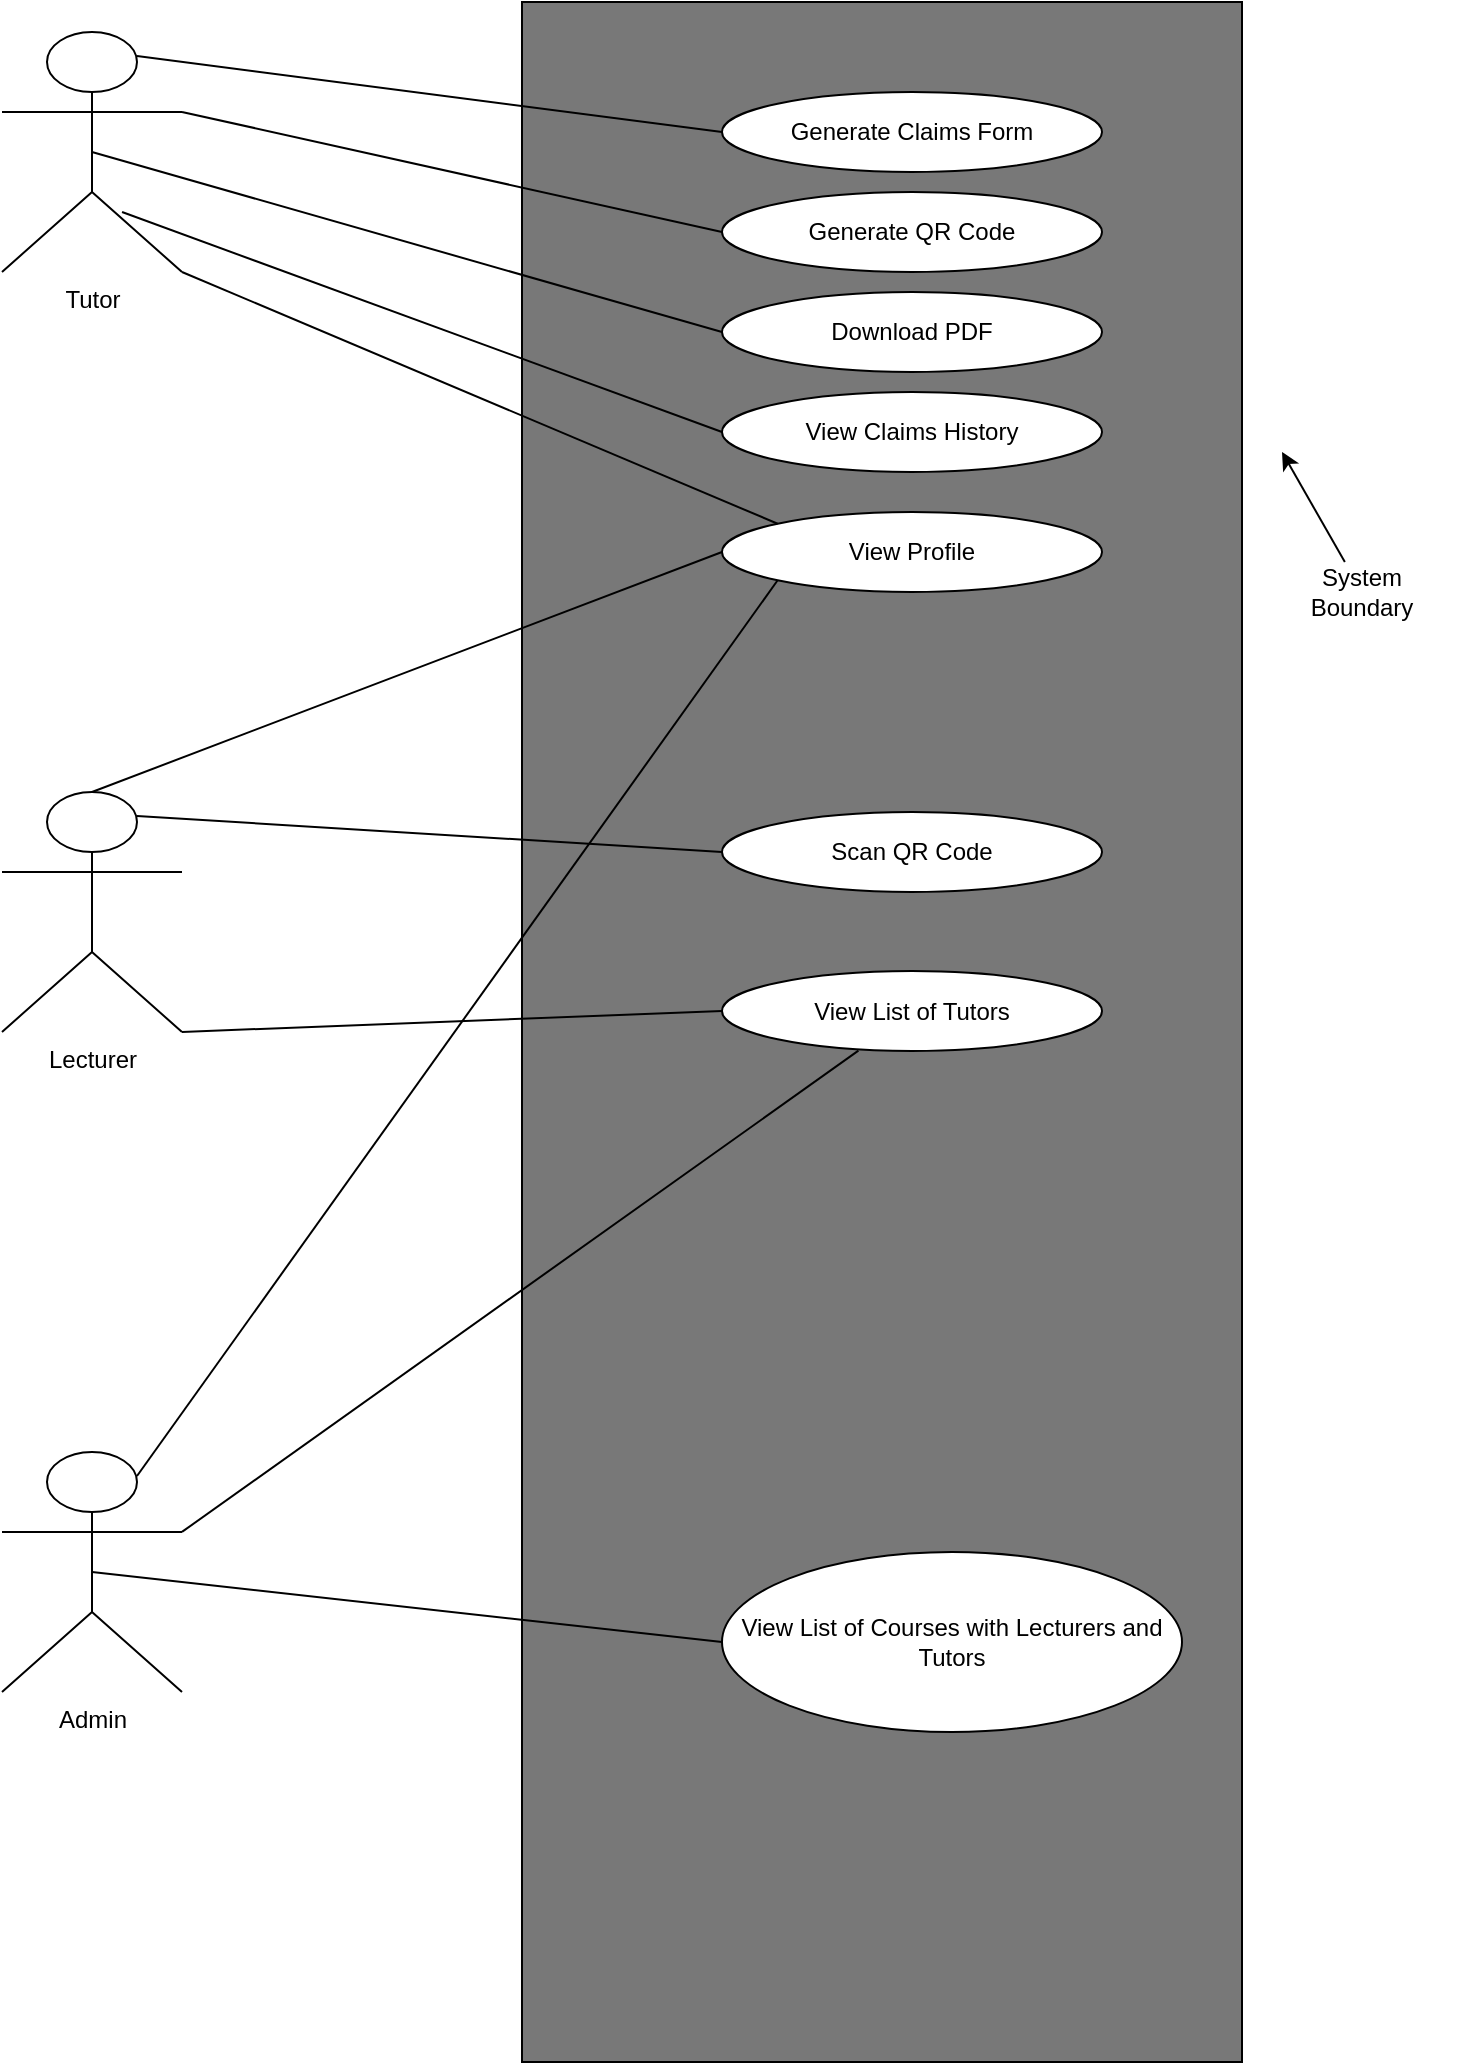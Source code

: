 <mxfile version="10.6.7" type="device"><diagram id="lAI-kKP2EL1cCzphT5OG" name="Page-1"><mxGraphModel dx="1010" dy="582" grid="1" gridSize="10" guides="1" tooltips="1" connect="1" arrows="1" fold="1" page="1" pageScale="1" pageWidth="850" pageHeight="1100" math="0" shadow="0"><root><mxCell id="0"/><mxCell id="1" parent="0"/><mxCell id="Kw2Wj8QQFueljKCzBYdv-2" value="" style="rounded=0;whiteSpace=wrap;html=1;fillColor=#787878;" parent="1" vertex="1"><mxGeometry x="360" y="45" width="360" height="1030" as="geometry"/></mxCell><mxCell id="FeKxXAd5pNQDc2q6K9He-1" value="Tutor" style="shape=umlActor;verticalLabelPosition=bottom;labelBackgroundColor=#ffffff;verticalAlign=top;html=1;outlineConnect=0;" parent="1" vertex="1"><mxGeometry x="100" y="60" width="90" height="120" as="geometry"/></mxCell><mxCell id="FeKxXAd5pNQDc2q6K9He-2" value="Lecturer" style="shape=umlActor;verticalLabelPosition=bottom;labelBackgroundColor=#ffffff;verticalAlign=top;html=1;outlineConnect=0;" parent="1" vertex="1"><mxGeometry x="100" y="440" width="90" height="120" as="geometry"/></mxCell><mxCell id="FeKxXAd5pNQDc2q6K9He-3" value="Admin" style="shape=umlActor;verticalLabelPosition=bottom;labelBackgroundColor=#ffffff;verticalAlign=top;html=1;outlineConnect=0;" parent="1" vertex="1"><mxGeometry x="100" y="770" width="90" height="120" as="geometry"/></mxCell><mxCell id="FeKxXAd5pNQDc2q6K9He-13" value="Generate Claims Form" style="ellipse;whiteSpace=wrap;html=1;" parent="1" vertex="1"><mxGeometry x="460" y="90" width="190" height="40" as="geometry"/></mxCell><mxCell id="FeKxXAd5pNQDc2q6K9He-14" value="Generate QR Code" style="ellipse;whiteSpace=wrap;html=1;" parent="1" vertex="1"><mxGeometry x="460" y="140" width="190" height="40" as="geometry"/></mxCell><mxCell id="FeKxXAd5pNQDc2q6K9He-15" value="Download PDF" style="ellipse;whiteSpace=wrap;html=1;" parent="1" vertex="1"><mxGeometry x="460" y="190" width="190" height="40" as="geometry"/></mxCell><mxCell id="FeKxXAd5pNQDc2q6K9He-16" value="View Claims History" style="ellipse;whiteSpace=wrap;html=1;" parent="1" vertex="1"><mxGeometry x="460" y="240" width="190" height="40" as="geometry"/></mxCell><mxCell id="FeKxXAd5pNQDc2q6K9He-17" value="View Profile" style="ellipse;whiteSpace=wrap;html=1;" parent="1" vertex="1"><mxGeometry x="460" y="300" width="190" height="40" as="geometry"/></mxCell><mxCell id="FeKxXAd5pNQDc2q6K9He-18" value="Scan QR Code" style="ellipse;whiteSpace=wrap;html=1;" parent="1" vertex="1"><mxGeometry x="460" y="450" width="190" height="40" as="geometry"/></mxCell><mxCell id="FeKxXAd5pNQDc2q6K9He-19" value="View List of Tutors" style="ellipse;whiteSpace=wrap;html=1;" parent="1" vertex="1"><mxGeometry x="460" y="529.5" width="190" height="40" as="geometry"/></mxCell><mxCell id="FeKxXAd5pNQDc2q6K9He-20" value="View List of Courses with Lecturers and Tutors" style="ellipse;whiteSpace=wrap;html=1;" parent="1" vertex="1"><mxGeometry x="460" y="820" width="230" height="90" as="geometry"/></mxCell><mxCell id="FeKxXAd5pNQDc2q6K9He-21" value="" style="endArrow=none;html=1;entryX=0;entryY=0.5;entryDx=0;entryDy=0;exitX=0.5;exitY=0.5;exitDx=0;exitDy=0;exitPerimeter=0;" parent="1" source="FeKxXAd5pNQDc2q6K9He-3" target="FeKxXAd5pNQDc2q6K9He-20" edge="1"><mxGeometry width="50" height="50" relative="1" as="geometry"><mxPoint x="270" y="870" as="sourcePoint"/><mxPoint x="320" y="820" as="targetPoint"/></mxGeometry></mxCell><mxCell id="FeKxXAd5pNQDc2q6K9He-22" value="" style="endArrow=none;html=1;entryX=0.359;entryY=0.996;entryDx=0;entryDy=0;entryPerimeter=0;exitX=1;exitY=0.333;exitDx=0;exitDy=0;exitPerimeter=0;" parent="1" source="FeKxXAd5pNQDc2q6K9He-3" target="FeKxXAd5pNQDc2q6K9He-19" edge="1"><mxGeometry width="50" height="50" relative="1" as="geometry"><mxPoint x="240" y="750" as="sourcePoint"/><mxPoint x="290" y="700" as="targetPoint"/></mxGeometry></mxCell><mxCell id="FeKxXAd5pNQDc2q6K9He-23" value="" style="endArrow=none;html=1;exitX=0.75;exitY=0.1;exitDx=0;exitDy=0;exitPerimeter=0;entryX=0;entryY=1;entryDx=0;entryDy=0;" parent="1" source="FeKxXAd5pNQDc2q6K9He-3" target="FeKxXAd5pNQDc2q6K9He-17" edge="1"><mxGeometry width="50" height="50" relative="1" as="geometry"><mxPoint x="200" y="710" as="sourcePoint"/><mxPoint x="250" y="660" as="targetPoint"/></mxGeometry></mxCell><mxCell id="FeKxXAd5pNQDc2q6K9He-24" value="" style="endArrow=none;html=1;entryX=0;entryY=0.5;entryDx=0;entryDy=0;exitX=1;exitY=1;exitDx=0;exitDy=0;exitPerimeter=0;" parent="1" source="FeKxXAd5pNQDc2q6K9He-2" target="FeKxXAd5pNQDc2q6K9He-19" edge="1"><mxGeometry width="50" height="50" relative="1" as="geometry"><mxPoint x="260" y="550" as="sourcePoint"/><mxPoint x="310" y="500" as="targetPoint"/></mxGeometry></mxCell><mxCell id="FeKxXAd5pNQDc2q6K9He-25" value="" style="endArrow=none;html=1;entryX=0;entryY=0.5;entryDx=0;entryDy=0;exitX=0.75;exitY=0.1;exitDx=0;exitDy=0;exitPerimeter=0;" parent="1" source="FeKxXAd5pNQDc2q6K9He-2" target="FeKxXAd5pNQDc2q6K9He-18" edge="1"><mxGeometry width="50" height="50" relative="1" as="geometry"><mxPoint x="270" y="450" as="sourcePoint"/><mxPoint x="320" y="400" as="targetPoint"/></mxGeometry></mxCell><mxCell id="FeKxXAd5pNQDc2q6K9He-26" value="" style="endArrow=none;html=1;entryX=0;entryY=0.5;entryDx=0;entryDy=0;exitX=0.5;exitY=0;exitDx=0;exitDy=0;exitPerimeter=0;" parent="1" source="FeKxXAd5pNQDc2q6K9He-2" target="FeKxXAd5pNQDc2q6K9He-17" edge="1"><mxGeometry width="50" height="50" relative="1" as="geometry"><mxPoint x="210" y="380" as="sourcePoint"/><mxPoint x="260" y="330" as="targetPoint"/></mxGeometry></mxCell><mxCell id="FeKxXAd5pNQDc2q6K9He-27" value="" style="endArrow=none;html=1;entryX=0;entryY=0;entryDx=0;entryDy=0;exitX=1;exitY=1;exitDx=0;exitDy=0;exitPerimeter=0;" parent="1" source="FeKxXAd5pNQDc2q6K9He-1" target="FeKxXAd5pNQDc2q6K9He-17" edge="1"><mxGeometry width="50" height="50" relative="1" as="geometry"><mxPoint x="250" y="250" as="sourcePoint"/><mxPoint x="300" y="200" as="targetPoint"/></mxGeometry></mxCell><mxCell id="FeKxXAd5pNQDc2q6K9He-28" value="" style="endArrow=none;html=1;entryX=0;entryY=0.5;entryDx=0;entryDy=0;exitX=0.667;exitY=0.75;exitDx=0;exitDy=0;exitPerimeter=0;" parent="1" source="FeKxXAd5pNQDc2q6K9He-1" target="FeKxXAd5pNQDc2q6K9He-16" edge="1"><mxGeometry width="50" height="50" relative="1" as="geometry"><mxPoint x="280" y="190" as="sourcePoint"/><mxPoint x="330" y="140" as="targetPoint"/></mxGeometry></mxCell><mxCell id="FeKxXAd5pNQDc2q6K9He-29" value="" style="endArrow=none;html=1;entryX=0;entryY=0.5;entryDx=0;entryDy=0;exitX=0.5;exitY=0.5;exitDx=0;exitDy=0;exitPerimeter=0;" parent="1" source="FeKxXAd5pNQDc2q6K9He-1" target="FeKxXAd5pNQDc2q6K9He-15" edge="1"><mxGeometry width="50" height="50" relative="1" as="geometry"><mxPoint x="290" y="150" as="sourcePoint"/><mxPoint x="340" y="100" as="targetPoint"/></mxGeometry></mxCell><mxCell id="FeKxXAd5pNQDc2q6K9He-30" value="" style="endArrow=none;html=1;entryX=0;entryY=0.5;entryDx=0;entryDy=0;exitX=1;exitY=0.333;exitDx=0;exitDy=0;exitPerimeter=0;" parent="1" source="FeKxXAd5pNQDc2q6K9He-1" target="FeKxXAd5pNQDc2q6K9He-14" edge="1"><mxGeometry width="50" height="50" relative="1" as="geometry"><mxPoint x="250" y="120" as="sourcePoint"/><mxPoint x="300" y="70" as="targetPoint"/></mxGeometry></mxCell><mxCell id="FeKxXAd5pNQDc2q6K9He-31" value="" style="endArrow=none;html=1;entryX=0;entryY=0.5;entryDx=0;entryDy=0;exitX=0.75;exitY=0.1;exitDx=0;exitDy=0;exitPerimeter=0;" parent="1" source="FeKxXAd5pNQDc2q6K9He-1" target="FeKxXAd5pNQDc2q6K9He-13" edge="1"><mxGeometry width="50" height="50" relative="1" as="geometry"><mxPoint x="270" y="80" as="sourcePoint"/><mxPoint x="320" y="30" as="targetPoint"/></mxGeometry></mxCell><mxCell id="zF_5Uu-qh9Oawj9_UD4g-3" value="System&lt;br&gt;Boundary&lt;br&gt;" style="text;html=1;strokeColor=none;fillColor=#ffffff;align=center;verticalAlign=middle;whiteSpace=wrap;rounded=0;" parent="1" vertex="1"><mxGeometry x="730" y="325" width="100" height="30" as="geometry"/></mxCell><mxCell id="zF_5Uu-qh9Oawj9_UD4g-4" value="" style="endArrow=classic;html=1;" parent="1" source="zF_5Uu-qh9Oawj9_UD4g-3" edge="1"><mxGeometry width="50" height="50" relative="1" as="geometry"><mxPoint x="770" y="280" as="sourcePoint"/><mxPoint x="740" y="270" as="targetPoint"/></mxGeometry></mxCell></root></mxGraphModel></diagram></mxfile>